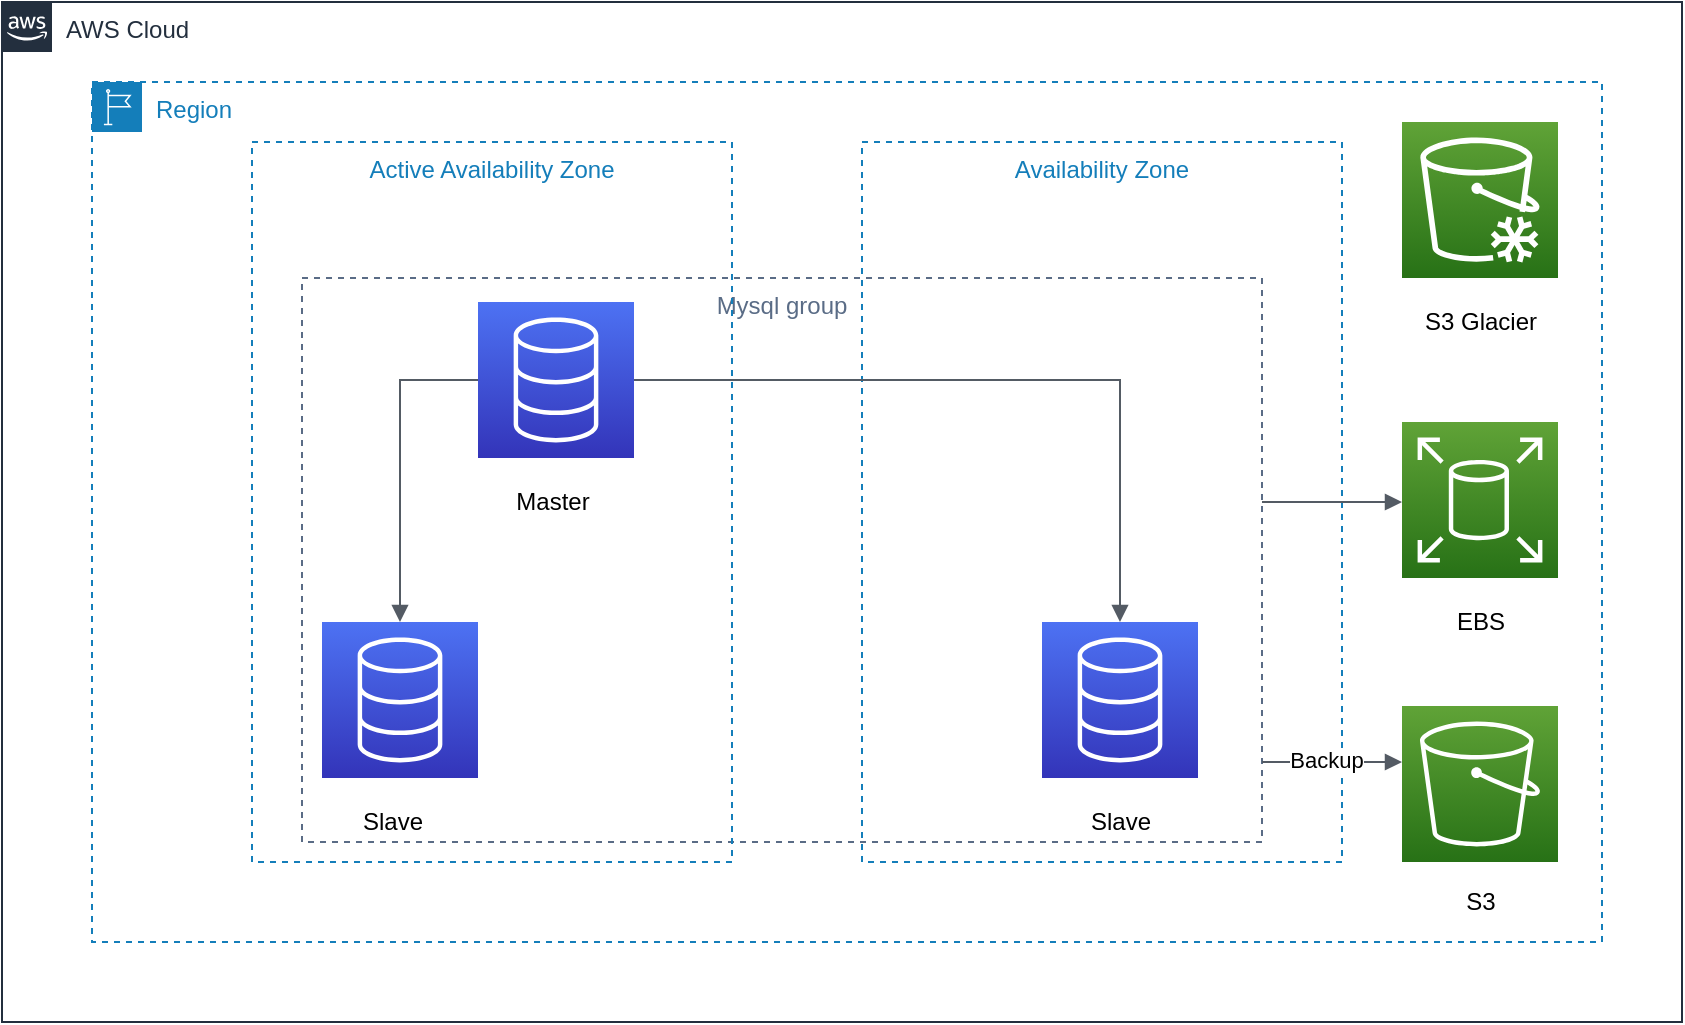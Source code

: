 <mxfile version="14.9.3" type="github">
  <diagram id="pQ-mQGiehcReT5hZOpBR" name="Page-1">
    <mxGraphModel dx="2000" dy="685" grid="1" gridSize="10" guides="1" tooltips="1" connect="1" arrows="1" fold="1" page="1" pageScale="1" pageWidth="827" pageHeight="1169" math="0" shadow="0">
      <root>
        <mxCell id="0" />
        <mxCell id="1" parent="0" />
        <mxCell id="PLiC6fQyOxMxTUe0KMa9-26" value="Mysql group" style="fillColor=none;strokeColor=#5A6C86;dashed=1;verticalAlign=top;fontStyle=0;fontColor=#5A6C86;" vertex="1" parent="1">
          <mxGeometry x="-410" y="508" width="480" height="282" as="geometry" />
        </mxCell>
        <mxCell id="ooA-Sr7LboeFShkX4qgm-1" value="AWS Cloud" style="points=[[0,0],[0.25,0],[0.5,0],[0.75,0],[1,0],[1,0.25],[1,0.5],[1,0.75],[1,1],[0.75,1],[0.5,1],[0.25,1],[0,1],[0,0.75],[0,0.5],[0,0.25]];outlineConnect=0;gradientColor=none;html=1;whiteSpace=wrap;fontSize=12;fontStyle=0;shape=mxgraph.aws4.group;grIcon=mxgraph.aws4.group_aws_cloud_alt;strokeColor=#232F3E;fillColor=none;verticalAlign=top;align=left;spacingLeft=30;fontColor=#232F3E;dashed=0;" parent="1" vertex="1">
          <mxGeometry x="-560" y="370" width="840" height="510" as="geometry" />
        </mxCell>
        <mxCell id="ooA-Sr7LboeFShkX4qgm-2" value="Region" style="points=[[0,0],[0.25,0],[0.5,0],[0.75,0],[1,0],[1,0.25],[1,0.5],[1,0.75],[1,1],[0.75,1],[0.5,1],[0.25,1],[0,1],[0,0.75],[0,0.5],[0,0.25]];outlineConnect=0;gradientColor=none;html=1;whiteSpace=wrap;fontSize=12;fontStyle=0;shape=mxgraph.aws4.group;grIcon=mxgraph.aws4.group_region;strokeColor=#147EBA;fillColor=none;verticalAlign=top;align=left;spacingLeft=30;fontColor=#147EBA;dashed=1;container=0;" parent="1" vertex="1">
          <mxGeometry x="-515" y="410" width="755" height="430" as="geometry" />
        </mxCell>
        <mxCell id="ooA-Sr7LboeFShkX4qgm-3" value="Active Availability Zone" style="fillColor=none;strokeColor=#147EBA;dashed=1;verticalAlign=top;fontStyle=0;fontColor=#147EBA;" parent="1" vertex="1">
          <mxGeometry x="-435" y="440" width="240" height="360" as="geometry" />
        </mxCell>
        <mxCell id="ooA-Sr7LboeFShkX4qgm-4" value="Availability Zone" style="fillColor=none;strokeColor=#147EBA;dashed=1;verticalAlign=top;fontStyle=0;fontColor=#147EBA;" parent="1" vertex="1">
          <mxGeometry x="-130" y="440" width="240" height="360" as="geometry" />
        </mxCell>
        <mxCell id="PLiC6fQyOxMxTUe0KMa9-22" style="edgeStyle=orthogonalEdgeStyle;rounded=0;orthogonalLoop=1;jettySize=auto;html=1;exitX=0.5;exitY=1;exitDx=0;exitDy=0;" edge="1" parent="1" source="ooA-Sr7LboeFShkX4qgm-4" target="ooA-Sr7LboeFShkX4qgm-4">
          <mxGeometry relative="1" as="geometry" />
        </mxCell>
        <mxCell id="PLiC6fQyOxMxTUe0KMa9-9" value="" style="edgeStyle=orthogonalEdgeStyle;html=1;endArrow=block;elbow=vertical;startArrow=none;endFill=1;strokeColor=#545B64;rounded=0;entryX=0.5;entryY=0;entryDx=0;entryDy=0;entryPerimeter=0;exitX=1;exitY=0.5;exitDx=0;exitDy=0;exitPerimeter=0;" edge="1" parent="1" source="PLiC6fQyOxMxTUe0KMa9-2" target="PLiC6fQyOxMxTUe0KMa9-4">
          <mxGeometry width="100" relative="1" as="geometry">
            <mxPoint x="-270" y="610" as="sourcePoint" />
            <mxPoint x="-170" y="610" as="targetPoint" />
          </mxGeometry>
        </mxCell>
        <mxCell id="PLiC6fQyOxMxTUe0KMa9-10" value="" style="group" vertex="1" connectable="0" parent="1">
          <mxGeometry x="-322" y="520" width="82" height="110" as="geometry" />
        </mxCell>
        <mxCell id="PLiC6fQyOxMxTUe0KMa9-2" value="" style="points=[[0,0,0],[0.25,0,0],[0.5,0,0],[0.75,0,0],[1,0,0],[0,1,0],[0.25,1,0],[0.5,1,0],[0.75,1,0],[1,1,0],[0,0.25,0],[0,0.5,0],[0,0.75,0],[1,0.25,0],[1,0.5,0],[1,0.75,0]];outlineConnect=0;fontColor=#232F3E;gradientColor=#4D72F3;gradientDirection=north;fillColor=#3334B9;strokeColor=#ffffff;dashed=0;verticalLabelPosition=bottom;verticalAlign=top;align=center;html=1;fontSize=12;fontStyle=0;aspect=fixed;shape=mxgraph.aws4.resourceIcon;resIcon=mxgraph.aws4.database;" vertex="1" parent="PLiC6fQyOxMxTUe0KMa9-10">
          <mxGeometry width="78" height="78" as="geometry" />
        </mxCell>
        <mxCell id="PLiC6fQyOxMxTUe0KMa9-6" value="Master" style="text;html=1;resizable=0;autosize=1;align=center;verticalAlign=middle;points=[];fillColor=none;strokeColor=none;rounded=0;" vertex="1" parent="PLiC6fQyOxMxTUe0KMa9-10">
          <mxGeometry x="12" y="90" width="50" height="20" as="geometry" />
        </mxCell>
        <mxCell id="PLiC6fQyOxMxTUe0KMa9-11" value="" style="group" vertex="1" connectable="0" parent="1">
          <mxGeometry x="-400" y="680" width="78" height="110" as="geometry" />
        </mxCell>
        <mxCell id="PLiC6fQyOxMxTUe0KMa9-3" value="" style="points=[[0,0,0],[0.25,0,0],[0.5,0,0],[0.75,0,0],[1,0,0],[0,1,0],[0.25,1,0],[0.5,1,0],[0.75,1,0],[1,1,0],[0,0.25,0],[0,0.5,0],[0,0.75,0],[1,0.25,0],[1,0.5,0],[1,0.75,0]];outlineConnect=0;fontColor=#232F3E;gradientColor=#4D72F3;gradientDirection=north;fillColor=#3334B9;strokeColor=#ffffff;dashed=0;verticalLabelPosition=bottom;verticalAlign=top;align=center;html=1;fontSize=12;fontStyle=0;aspect=fixed;shape=mxgraph.aws4.resourceIcon;resIcon=mxgraph.aws4.database;" vertex="1" parent="PLiC6fQyOxMxTUe0KMa9-11">
          <mxGeometry width="78" height="78" as="geometry" />
        </mxCell>
        <mxCell id="PLiC6fQyOxMxTUe0KMa9-7" value="Slave" style="text;html=1;resizable=0;autosize=1;align=center;verticalAlign=middle;points=[];fillColor=none;strokeColor=none;rounded=0;" vertex="1" parent="PLiC6fQyOxMxTUe0KMa9-11">
          <mxGeometry x="10" y="90" width="50" height="20" as="geometry" />
        </mxCell>
        <mxCell id="PLiC6fQyOxMxTUe0KMa9-12" value="" style="group" vertex="1" connectable="0" parent="1">
          <mxGeometry x="-40" y="680" width="78" height="110" as="geometry" />
        </mxCell>
        <mxCell id="PLiC6fQyOxMxTUe0KMa9-4" value="" style="points=[[0,0,0],[0.25,0,0],[0.5,0,0],[0.75,0,0],[1,0,0],[0,1,0],[0.25,1,0],[0.5,1,0],[0.75,1,0],[1,1,0],[0,0.25,0],[0,0.5,0],[0,0.75,0],[1,0.25,0],[1,0.5,0],[1,0.75,0]];outlineConnect=0;fontColor=#232F3E;gradientColor=#4D72F3;gradientDirection=north;fillColor=#3334B9;strokeColor=#ffffff;dashed=0;verticalLabelPosition=bottom;verticalAlign=top;align=center;html=1;fontSize=12;fontStyle=0;aspect=fixed;shape=mxgraph.aws4.resourceIcon;resIcon=mxgraph.aws4.database;" vertex="1" parent="PLiC6fQyOxMxTUe0KMa9-12">
          <mxGeometry width="78" height="78" as="geometry" />
        </mxCell>
        <mxCell id="PLiC6fQyOxMxTUe0KMa9-8" value="Slave" style="text;html=1;resizable=0;autosize=1;align=center;verticalAlign=middle;points=[];fillColor=none;strokeColor=none;rounded=0;" vertex="1" parent="PLiC6fQyOxMxTUe0KMa9-12">
          <mxGeometry x="14" y="90" width="50" height="20" as="geometry" />
        </mxCell>
        <mxCell id="PLiC6fQyOxMxTUe0KMa9-13" value="" style="edgeStyle=orthogonalEdgeStyle;html=1;endArrow=block;elbow=vertical;startArrow=none;endFill=1;strokeColor=#545B64;rounded=0;exitX=0;exitY=0.5;exitDx=0;exitDy=0;exitPerimeter=0;" edge="1" parent="1" source="PLiC6fQyOxMxTUe0KMa9-2" target="PLiC6fQyOxMxTUe0KMa9-3">
          <mxGeometry width="100" relative="1" as="geometry">
            <mxPoint x="-410" y="630" as="sourcePoint" />
            <mxPoint x="-310" y="630" as="targetPoint" />
          </mxGeometry>
        </mxCell>
        <mxCell id="PLiC6fQyOxMxTUe0KMa9-28" value="" style="group" vertex="1" connectable="0" parent="1">
          <mxGeometry x="140" y="430" width="78" height="110" as="geometry" />
        </mxCell>
        <mxCell id="PLiC6fQyOxMxTUe0KMa9-25" value="" style="points=[[0,0,0],[0.25,0,0],[0.5,0,0],[0.75,0,0],[1,0,0],[0,1,0],[0.25,1,0],[0.5,1,0],[0.75,1,0],[1,1,0],[0,0.25,0],[0,0.5,0],[0,0.75,0],[1,0.25,0],[1,0.5,0],[1,0.75,0]];outlineConnect=0;fontColor=#232F3E;gradientColor=#60A337;gradientDirection=north;fillColor=#277116;strokeColor=#ffffff;dashed=0;verticalLabelPosition=bottom;verticalAlign=top;align=center;html=1;fontSize=12;fontStyle=0;aspect=fixed;shape=mxgraph.aws4.resourceIcon;resIcon=mxgraph.aws4.glacier;" vertex="1" parent="PLiC6fQyOxMxTUe0KMa9-28">
          <mxGeometry width="78" height="78" as="geometry" />
        </mxCell>
        <mxCell id="PLiC6fQyOxMxTUe0KMa9-27" value="S3 Glacier" style="text;html=1;resizable=0;autosize=1;align=center;verticalAlign=middle;points=[];fillColor=none;strokeColor=none;rounded=0;" vertex="1" parent="PLiC6fQyOxMxTUe0KMa9-28">
          <mxGeometry x="4" y="90" width="70" height="20" as="geometry" />
        </mxCell>
        <mxCell id="PLiC6fQyOxMxTUe0KMa9-32" value="" style="group" vertex="1" connectable="0" parent="1">
          <mxGeometry x="140" y="580" width="78" height="110" as="geometry" />
        </mxCell>
        <mxCell id="PLiC6fQyOxMxTUe0KMa9-23" value="" style="points=[[0,0,0],[0.25,0,0],[0.5,0,0],[0.75,0,0],[1,0,0],[0,1,0],[0.25,1,0],[0.5,1,0],[0.75,1,0],[1,1,0],[0,0.25,0],[0,0.5,0],[0,0.75,0],[1,0.25,0],[1,0.5,0],[1,0.75,0]];outlineConnect=0;fontColor=#232F3E;gradientColor=#60A337;gradientDirection=north;fillColor=#277116;strokeColor=#ffffff;dashed=0;verticalLabelPosition=bottom;verticalAlign=top;align=center;html=1;fontSize=12;fontStyle=0;aspect=fixed;shape=mxgraph.aws4.resourceIcon;resIcon=mxgraph.aws4.elastic_block_store;" vertex="1" parent="PLiC6fQyOxMxTUe0KMa9-32">
          <mxGeometry width="78" height="78" as="geometry" />
        </mxCell>
        <mxCell id="PLiC6fQyOxMxTUe0KMa9-29" value="EBS" style="text;html=1;resizable=0;autosize=1;align=center;verticalAlign=middle;points=[];fillColor=none;strokeColor=none;rounded=0;" vertex="1" parent="PLiC6fQyOxMxTUe0KMa9-32">
          <mxGeometry x="19" y="90" width="40" height="20" as="geometry" />
        </mxCell>
        <mxCell id="PLiC6fQyOxMxTUe0KMa9-34" value="" style="group" vertex="1" connectable="0" parent="1">
          <mxGeometry x="140" y="722" width="78" height="108" as="geometry" />
        </mxCell>
        <mxCell id="PLiC6fQyOxMxTUe0KMa9-24" value="" style="points=[[0,0,0],[0.25,0,0],[0.5,0,0],[0.75,0,0],[1,0,0],[0,1,0],[0.25,1,0],[0.5,1,0],[0.75,1,0],[1,1,0],[0,0.25,0],[0,0.5,0],[0,0.75,0],[1,0.25,0],[1,0.5,0],[1,0.75,0]];outlineConnect=0;fontColor=#232F3E;gradientColor=#60A337;gradientDirection=north;fillColor=#277116;strokeColor=#ffffff;dashed=0;verticalLabelPosition=bottom;verticalAlign=top;align=center;html=1;fontSize=12;fontStyle=0;aspect=fixed;shape=mxgraph.aws4.resourceIcon;resIcon=mxgraph.aws4.s3;" vertex="1" parent="PLiC6fQyOxMxTUe0KMa9-34">
          <mxGeometry width="78" height="78" as="geometry" />
        </mxCell>
        <mxCell id="PLiC6fQyOxMxTUe0KMa9-33" value="S3" style="text;html=1;resizable=0;autosize=1;align=center;verticalAlign=middle;points=[];fillColor=none;strokeColor=none;rounded=0;" vertex="1" parent="PLiC6fQyOxMxTUe0KMa9-34">
          <mxGeometry x="24" y="88" width="30" height="20" as="geometry" />
        </mxCell>
        <mxCell id="PLiC6fQyOxMxTUe0KMa9-36" value="" style="edgeStyle=orthogonalEdgeStyle;html=1;endArrow=block;elbow=vertical;startArrow=none;endFill=1;strokeColor=#545B64;rounded=0;" edge="1" parent="1">
          <mxGeometry width="100" relative="1" as="geometry">
            <mxPoint x="70" y="750" as="sourcePoint" />
            <mxPoint x="140" y="750" as="targetPoint" />
          </mxGeometry>
        </mxCell>
        <mxCell id="PLiC6fQyOxMxTUe0KMa9-37" value="Backup" style="edgeLabel;html=1;align=center;verticalAlign=middle;resizable=0;points=[];" vertex="1" connectable="0" parent="PLiC6fQyOxMxTUe0KMa9-36">
          <mxGeometry x="-0.086" y="1" relative="1" as="geometry">
            <mxPoint as="offset" />
          </mxGeometry>
        </mxCell>
        <mxCell id="PLiC6fQyOxMxTUe0KMa9-38" value="" style="edgeStyle=orthogonalEdgeStyle;html=1;endArrow=block;elbow=vertical;startArrow=none;endFill=1;strokeColor=#545B64;rounded=0;" edge="1" parent="1">
          <mxGeometry width="100" relative="1" as="geometry">
            <mxPoint x="70" y="620" as="sourcePoint" />
            <mxPoint x="140" y="620" as="targetPoint" />
          </mxGeometry>
        </mxCell>
      </root>
    </mxGraphModel>
  </diagram>
</mxfile>
